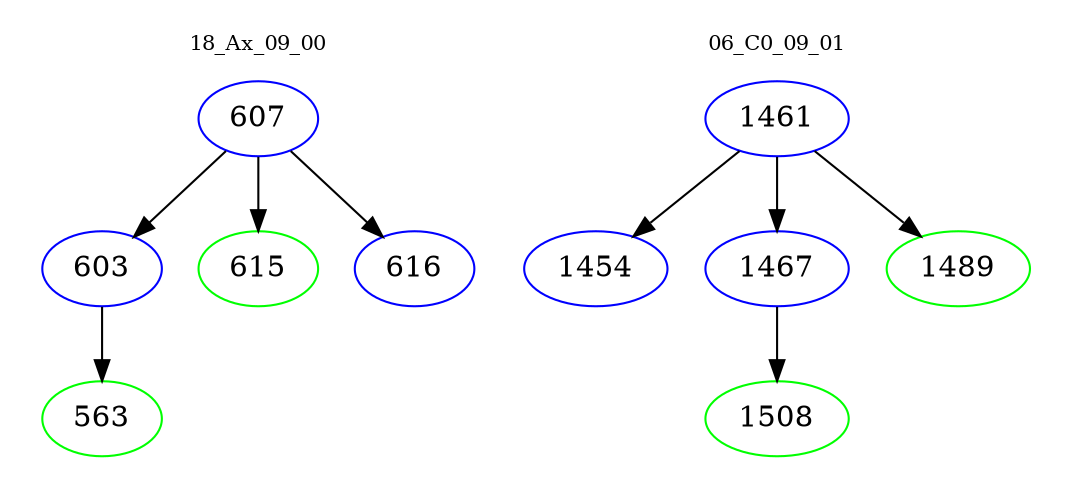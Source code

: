 digraph{
subgraph cluster_0 {
color = white
label = "18_Ax_09_00";
fontsize=10;
T0_607 [label="607", color="blue"]
T0_607 -> T0_603 [color="black"]
T0_603 [label="603", color="blue"]
T0_603 -> T0_563 [color="black"]
T0_563 [label="563", color="green"]
T0_607 -> T0_615 [color="black"]
T0_615 [label="615", color="green"]
T0_607 -> T0_616 [color="black"]
T0_616 [label="616", color="blue"]
}
subgraph cluster_1 {
color = white
label = "06_C0_09_01";
fontsize=10;
T1_1461 [label="1461", color="blue"]
T1_1461 -> T1_1454 [color="black"]
T1_1454 [label="1454", color="blue"]
T1_1461 -> T1_1467 [color="black"]
T1_1467 [label="1467", color="blue"]
T1_1467 -> T1_1508 [color="black"]
T1_1508 [label="1508", color="green"]
T1_1461 -> T1_1489 [color="black"]
T1_1489 [label="1489", color="green"]
}
}
